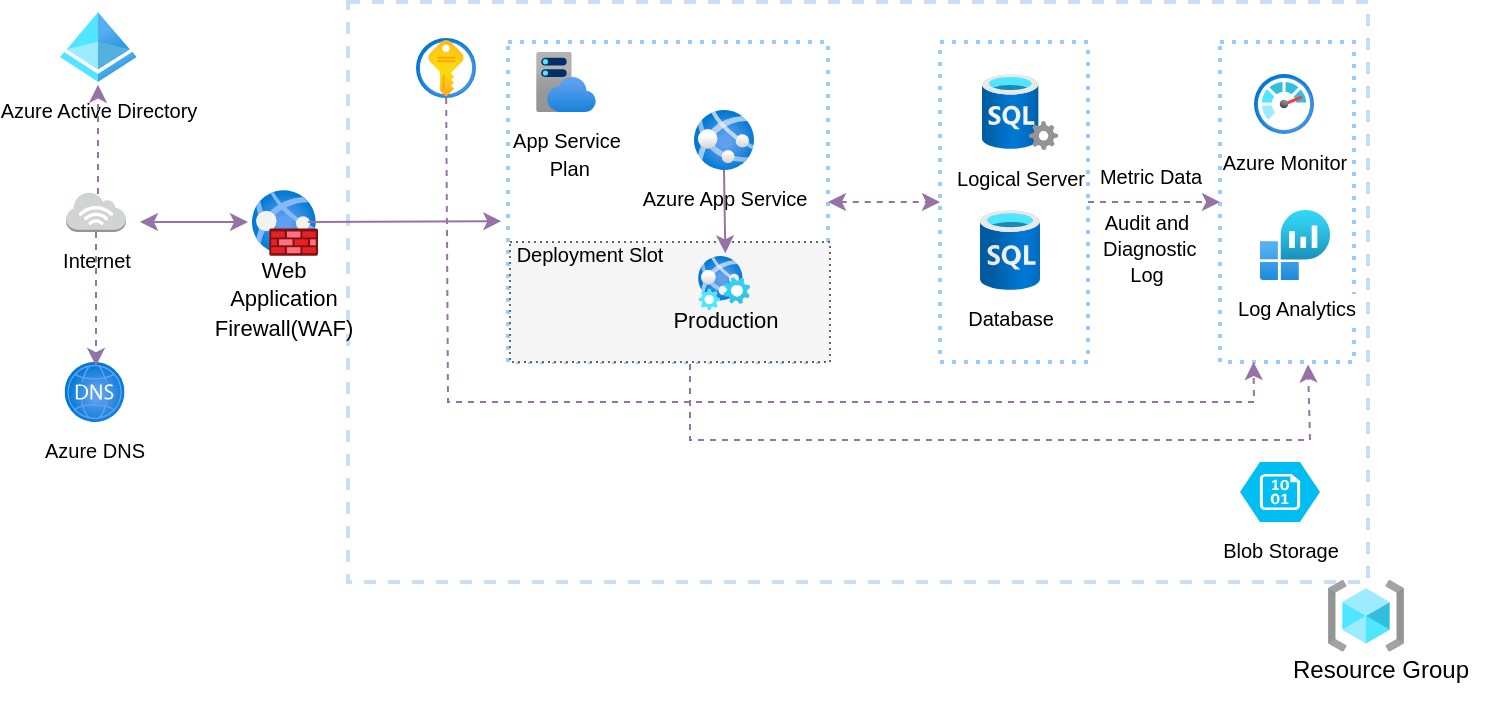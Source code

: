 <mxfile version="23.1.8" type="github">
  <diagram name="Page-1" id="44-TJ2VjL3WcBLJgvvHb">
    <mxGraphModel dx="794" dy="412" grid="1" gridSize="10" guides="1" tooltips="1" connect="1" arrows="1" fold="1" page="1" pageScale="1" pageWidth="850" pageHeight="1100" math="0" shadow="0">
      <root>
        <mxCell id="0" />
        <mxCell id="1" parent="0" />
        <mxCell id="4dPitYSo7VQBLm2kUd2n-1" value="" style="image;aspect=fixed;html=1;points=[];align=center;fontSize=12;image=img/lib/azure2/general/Resource_Groups.svg;" vertex="1" parent="1">
          <mxGeometry x="720" y="399" width="38" height="35.76" as="geometry" />
        </mxCell>
        <mxCell id="4dPitYSo7VQBLm2kUd2n-2" value="" style="fontStyle=0;verticalAlign=top;align=center;spacingTop=-2;fillColor=none;rounded=0;whiteSpace=wrap;html=1;strokeColor=#c8def4;strokeWidth=2;dashed=1;container=1;collapsible=0;expand=0;recursiveResize=0;" vertex="1" parent="1">
          <mxGeometry x="230" y="110" width="510" height="290" as="geometry" />
        </mxCell>
        <mxCell id="4dPitYSo7VQBLm2kUd2n-5" value="" style="fontStyle=0;verticalAlign=top;align=center;spacingTop=-2;fillColor=none;rounded=0;whiteSpace=wrap;html=1;strokeColor=#99CCFF;strokeWidth=2;dashed=1;container=1;collapsible=0;expand=0;recursiveResize=0;dashPattern=1 2;" vertex="1" parent="4dPitYSo7VQBLm2kUd2n-2">
          <mxGeometry x="436" y="20" width="67" height="160" as="geometry" />
        </mxCell>
        <mxCell id="4dPitYSo7VQBLm2kUd2n-21" value="&lt;font style=&quot;font-size: 10px;&quot;&gt;Azure Monitor&lt;/font&gt;" style="image;aspect=fixed;html=1;points=[];align=center;fontSize=12;image=img/lib/azure2/management_governance/Monitor.svg;" vertex="1" parent="4dPitYSo7VQBLm2kUd2n-5">
          <mxGeometry x="17" y="16" width="30" height="30" as="geometry" />
        </mxCell>
        <mxCell id="4dPitYSo7VQBLm2kUd2n-22" value="&lt;font style=&quot;font-size: 10px;&quot;&gt;Log Analytics&lt;/font&gt;" style="image;aspect=fixed;html=1;points=[];align=center;fontSize=12;image=img/lib/azure2/analytics/Log_Analytics_Workspaces.svg;" vertex="1" parent="4dPitYSo7VQBLm2kUd2n-5">
          <mxGeometry x="20" y="84" width="35" height="35" as="geometry" />
        </mxCell>
        <mxCell id="4dPitYSo7VQBLm2kUd2n-30" style="edgeStyle=orthogonalEdgeStyle;rounded=0;orthogonalLoop=1;jettySize=auto;html=1;entryX=0;entryY=0.5;entryDx=0;entryDy=0;dashed=1;fillColor=#e1d5e7;strokeColor=#9673a6;" edge="1" parent="4dPitYSo7VQBLm2kUd2n-2" source="4dPitYSo7VQBLm2kUd2n-6" target="4dPitYSo7VQBLm2kUd2n-5">
          <mxGeometry relative="1" as="geometry" />
        </mxCell>
        <mxCell id="4dPitYSo7VQBLm2kUd2n-46" value="&lt;font style=&quot;font-size: 10px;&quot;&gt;Metric Data&lt;/font&gt;" style="edgeLabel;html=1;align=center;verticalAlign=middle;resizable=0;points=[];" vertex="1" connectable="0" parent="4dPitYSo7VQBLm2kUd2n-30">
          <mxGeometry x="-0.545" y="12" relative="1" as="geometry">
            <mxPoint x="16" y="-1" as="offset" />
          </mxGeometry>
        </mxCell>
        <mxCell id="4dPitYSo7VQBLm2kUd2n-47" value="&lt;font style=&quot;font-size: 10px;&quot;&gt;Audit and&lt;br&gt;&amp;nbsp;Diagnostic&lt;br&gt;Log&lt;/font&gt;" style="edgeLabel;html=1;align=center;verticalAlign=middle;resizable=0;points=[];" vertex="1" connectable="0" parent="4dPitYSo7VQBLm2kUd2n-30">
          <mxGeometry x="-0.576" y="-7" relative="1" as="geometry">
            <mxPoint x="15" y="16" as="offset" />
          </mxGeometry>
        </mxCell>
        <mxCell id="4dPitYSo7VQBLm2kUd2n-6" value="" style="fontStyle=0;verticalAlign=top;align=center;spacingTop=-2;fillColor=none;rounded=0;whiteSpace=wrap;html=1;strokeColor=#99CCFF;strokeWidth=2;dashed=1;container=1;collapsible=0;expand=0;recursiveResize=0;dashPattern=1 2;" vertex="1" parent="4dPitYSo7VQBLm2kUd2n-2">
          <mxGeometry x="296" y="20" width="74" height="160" as="geometry" />
        </mxCell>
        <mxCell id="4dPitYSo7VQBLm2kUd2n-10" value="&lt;font style=&quot;font-size: 10px;&quot;&gt;Logical Server&lt;/font&gt;" style="image;aspect=fixed;html=1;points=[];align=center;fontSize=12;image=img/lib/azure2/databases/SQL_Server.svg;" vertex="1" parent="4dPitYSo7VQBLm2kUd2n-6">
          <mxGeometry x="21" y="16" width="38" height="38" as="geometry" />
        </mxCell>
        <mxCell id="4dPitYSo7VQBLm2kUd2n-11" value="&lt;font style=&quot;font-size: 10px;&quot;&gt;Database&lt;/font&gt;" style="image;aspect=fixed;html=1;points=[];align=center;fontSize=12;image=img/lib/azure2/databases/SQL_Database.svg;" vertex="1" parent="4dPitYSo7VQBLm2kUd2n-6">
          <mxGeometry x="20" y="84" width="30" height="40" as="geometry" />
        </mxCell>
        <mxCell id="4dPitYSo7VQBLm2kUd2n-7" value="" style="fontStyle=0;verticalAlign=top;align=center;spacingTop=-2;rounded=0;whiteSpace=wrap;html=1;strokeWidth=2;dashed=1;container=1;collapsible=0;expand=0;recursiveResize=0;dashPattern=1 2;strokeColor=#99CCFF;" vertex="1" parent="4dPitYSo7VQBLm2kUd2n-2">
          <mxGeometry x="80" y="20" width="160" height="160" as="geometry" />
        </mxCell>
        <mxCell id="4dPitYSo7VQBLm2kUd2n-8" value="&lt;font style=&quot;font-size: 10px;&quot;&gt;Azure App Service&lt;/font&gt;" style="image;aspect=fixed;html=1;points=[];align=center;fontSize=12;image=img/lib/azure2/app_services/App_Services.svg;" vertex="1" parent="4dPitYSo7VQBLm2kUd2n-7">
          <mxGeometry x="93" y="34" width="30" height="30" as="geometry" />
        </mxCell>
        <mxCell id="4dPitYSo7VQBLm2kUd2n-9" value="&lt;font style=&quot;font-size: 10px;&quot;&gt;App Service&lt;br&gt;&amp;nbsp;Plan&lt;/font&gt;" style="image;aspect=fixed;html=1;points=[];align=center;fontSize=12;image=img/lib/azure2/app_services/App_Service_Plans.svg;" vertex="1" parent="4dPitYSo7VQBLm2kUd2n-7">
          <mxGeometry x="14" y="5" width="30" height="30" as="geometry" />
        </mxCell>
        <mxCell id="4dPitYSo7VQBLm2kUd2n-13" value="" style="fontStyle=0;verticalAlign=top;align=center;spacingTop=-2;rounded=0;whiteSpace=wrap;html=1;strokeWidth=1;dashed=1;container=1;collapsible=0;expand=0;recursiveResize=0;dashPattern=1 2;strokeColor=#666666;fillColor=#f5f5f5;fontColor=#333333;" vertex="1" parent="4dPitYSo7VQBLm2kUd2n-7">
          <mxGeometry x="1" y="100" width="160" height="60" as="geometry" />
        </mxCell>
        <mxCell id="4dPitYSo7VQBLm2kUd2n-15" value="" style="image;aspect=fixed;html=1;points=[];align=center;fontSize=12;image=img/lib/azure2/preview/Web_Environment.svg;" vertex="1" parent="4dPitYSo7VQBLm2kUd2n-13">
          <mxGeometry x="94" y="7" width="26.18" height="27" as="geometry" />
        </mxCell>
        <mxCell id="4dPitYSo7VQBLm2kUd2n-37" value="" style="endArrow=classic;html=1;rounded=0;entryX=0.657;entryY=1.008;entryDx=0;entryDy=0;entryPerimeter=0;dashed=1;fillColor=#e1d5e7;strokeColor=#9673a6;" edge="1" parent="4dPitYSo7VQBLm2kUd2n-13" target="4dPitYSo7VQBLm2kUd2n-5">
          <mxGeometry width="50" height="50" relative="1" as="geometry">
            <mxPoint x="90" y="61" as="sourcePoint" />
            <mxPoint x="420" y="89" as="targetPoint" />
            <Array as="points">
              <mxPoint x="90" y="99" />
              <mxPoint x="400" y="99" />
            </Array>
          </mxGeometry>
        </mxCell>
        <mxCell id="4dPitYSo7VQBLm2kUd2n-48" value="&lt;font style=&quot;font-size: 11px;&quot;&gt;Production&lt;/font&gt;" style="text;strokeColor=none;align=center;fillColor=none;html=1;verticalAlign=middle;whiteSpace=wrap;rounded=0;" vertex="1" parent="4dPitYSo7VQBLm2kUd2n-13">
          <mxGeometry x="78" y="33" width="60" height="11" as="geometry" />
        </mxCell>
        <mxCell id="4dPitYSo7VQBLm2kUd2n-49" value="&lt;font style=&quot;font-size: 10px;&quot;&gt;Deployment Slot&lt;/font&gt;" style="text;strokeColor=none;align=center;fillColor=none;html=1;verticalAlign=middle;whiteSpace=wrap;rounded=0;" vertex="1" parent="4dPitYSo7VQBLm2kUd2n-13">
          <mxGeometry width="80" height="11" as="geometry" />
        </mxCell>
        <mxCell id="4dPitYSo7VQBLm2kUd2n-14" value="" style="image;aspect=fixed;html=1;points=[];align=center;fontSize=12;image=img/lib/azure2/security/Key_Vaults.svg;" vertex="1" parent="4dPitYSo7VQBLm2kUd2n-2">
          <mxGeometry x="34" y="18" width="30" height="30" as="geometry" />
        </mxCell>
        <mxCell id="4dPitYSo7VQBLm2kUd2n-16" value="" style="image;aspect=fixed;html=1;points=[];align=center;fontSize=12;image=img/lib/azure2/networking/Web_Application_Firewall_Policies_WAF.svg;" vertex="1" parent="4dPitYSo7VQBLm2kUd2n-2">
          <mxGeometry x="-48" y="94" width="33" height="33" as="geometry" />
        </mxCell>
        <mxCell id="4dPitYSo7VQBLm2kUd2n-19" value="&lt;font style=&quot;font-size: 10px;&quot;&gt;Blob Storage&lt;/font&gt;" style="verticalLabelPosition=bottom;html=1;verticalAlign=top;align=center;strokeColor=none;fillColor=#00BEF2;shape=mxgraph.azure.storage_blob;" vertex="1" parent="4dPitYSo7VQBLm2kUd2n-2">
          <mxGeometry x="446" y="230" width="40" height="30" as="geometry" />
        </mxCell>
        <mxCell id="4dPitYSo7VQBLm2kUd2n-26" value="" style="endArrow=classic;html=1;rounded=0;entryX=0.25;entryY=1;entryDx=0;entryDy=0;dashed=1;fillColor=#e1d5e7;strokeColor=#9673a6;" edge="1" parent="4dPitYSo7VQBLm2kUd2n-2">
          <mxGeometry width="50" height="50" relative="1" as="geometry">
            <mxPoint x="49.09" y="48" as="sourcePoint" />
            <mxPoint x="452.75" y="180" as="targetPoint" />
            <Array as="points">
              <mxPoint x="50" y="200" />
              <mxPoint x="453" y="200" />
            </Array>
          </mxGeometry>
        </mxCell>
        <mxCell id="4dPitYSo7VQBLm2kUd2n-29" value="" style="endArrow=classic;startArrow=classic;html=1;rounded=0;exitX=1;exitY=0.5;exitDx=0;exitDy=0;entryX=0;entryY=0.5;entryDx=0;entryDy=0;dashed=1;fillColor=#e1d5e7;strokeColor=#9673a6;" edge="1" parent="4dPitYSo7VQBLm2kUd2n-2" source="4dPitYSo7VQBLm2kUd2n-7" target="4dPitYSo7VQBLm2kUd2n-6">
          <mxGeometry width="50" height="50" relative="1" as="geometry">
            <mxPoint x="250" y="131" as="sourcePoint" />
            <mxPoint x="300" y="81" as="targetPoint" />
          </mxGeometry>
        </mxCell>
        <mxCell id="4dPitYSo7VQBLm2kUd2n-3" value="Resource Group" style="text;html=1;align=center;verticalAlign=middle;resizable=0;points=[];autosize=1;strokeColor=none;fillColor=none;" vertex="1" parent="1">
          <mxGeometry x="691" y="429" width="110" height="30" as="geometry" />
        </mxCell>
        <mxCell id="4dPitYSo7VQBLm2kUd2n-17" value="&lt;font style=&quot;font-size: 10px;&quot;&gt;Internet&lt;/font&gt;" style="outlineConnect=0;dashed=0;verticalLabelPosition=bottom;verticalAlign=top;align=center;html=1;shape=mxgraph.aws3.internet_3;fillColor=#D2D3D3;gradientColor=none;" vertex="1" parent="1">
          <mxGeometry x="89" y="205" width="30" height="20" as="geometry" />
        </mxCell>
        <mxCell id="4dPitYSo7VQBLm2kUd2n-18" value="&lt;font style=&quot;font-size: 10px;&quot;&gt;Azure Active Directory&lt;/font&gt;" style="image;aspect=fixed;html=1;points=[];align=center;fontSize=12;image=img/lib/azure2/identity/Azure_Active_Directory.svg;" vertex="1" parent="1">
          <mxGeometry x="86" y="115" width="38.28" height="35" as="geometry" />
        </mxCell>
        <mxCell id="4dPitYSo7VQBLm2kUd2n-20" value="&lt;font style=&quot;font-size: 10px;&quot;&gt;Azure DNS&lt;/font&gt;" style="image;aspect=fixed;html=1;points=[];align=center;fontSize=12;image=img/lib/azure2/networking/DNS_Zones.svg;" vertex="1" parent="1">
          <mxGeometry x="88.28" y="290" width="30" height="30" as="geometry" />
        </mxCell>
        <mxCell id="4dPitYSo7VQBLm2kUd2n-27" value="" style="endArrow=classic;html=1;rounded=0;entryX=0.444;entryY=1.038;entryDx=0;entryDy=0;entryPerimeter=0;dashed=1;fillColor=#e1d5e7;strokeColor=#9673a6;" edge="1" parent="1">
          <mxGeometry width="50" height="50" relative="1" as="geometry">
            <mxPoint x="105" y="206" as="sourcePoint" />
            <mxPoint x="104.996" y="151.33" as="targetPoint" />
            <Array as="points" />
          </mxGeometry>
        </mxCell>
        <mxCell id="4dPitYSo7VQBLm2kUd2n-28" value="" style="endArrow=classic;html=1;rounded=0;dashed=1;exitX=0.5;exitY=1;exitDx=0;exitDy=0;exitPerimeter=0;entryX=0.524;entryY=0.067;entryDx=0;entryDy=0;entryPerimeter=0;fillColor=#e1d5e7;strokeColor=#9673a6;" edge="1" parent="1" source="4dPitYSo7VQBLm2kUd2n-17" target="4dPitYSo7VQBLm2kUd2n-20">
          <mxGeometry width="50" height="50" relative="1" as="geometry">
            <mxPoint x="122" y="216" as="sourcePoint" />
            <mxPoint x="111" y="290" as="targetPoint" />
            <Array as="points" />
          </mxGeometry>
        </mxCell>
        <mxCell id="4dPitYSo7VQBLm2kUd2n-34" value="" style="endArrow=classic;html=1;rounded=0;fillColor=#e1d5e7;strokeColor=#9673a6;entryX=0.522;entryY=-0.049;entryDx=0;entryDy=0;entryPerimeter=0;" edge="1" parent="1" target="4dPitYSo7VQBLm2kUd2n-15">
          <mxGeometry width="50" height="50" relative="1" as="geometry">
            <mxPoint x="418" y="194" as="sourcePoint" />
            <mxPoint x="423.425" y="238" as="targetPoint" />
          </mxGeometry>
        </mxCell>
        <mxCell id="4dPitYSo7VQBLm2kUd2n-35" value="" style="endArrow=classic;startArrow=classic;html=1;rounded=0;fillColor=#e1d5e7;strokeColor=#9673a6;" edge="1" parent="1">
          <mxGeometry width="50" height="50" relative="1" as="geometry">
            <mxPoint x="126" y="220" as="sourcePoint" />
            <mxPoint x="180" y="220" as="targetPoint" />
          </mxGeometry>
        </mxCell>
        <mxCell id="4dPitYSo7VQBLm2kUd2n-36" value="" style="endArrow=classic;html=1;rounded=0;entryX=-0.021;entryY=0.56;entryDx=0;entryDy=0;entryPerimeter=0;fillColor=#e1d5e7;strokeColor=#9673a6;" edge="1" parent="1" target="4dPitYSo7VQBLm2kUd2n-7">
          <mxGeometry width="50" height="50" relative="1" as="geometry">
            <mxPoint x="210" y="220" as="sourcePoint" />
            <mxPoint x="260" y="170" as="targetPoint" />
          </mxGeometry>
        </mxCell>
        <mxCell id="4dPitYSo7VQBLm2kUd2n-58" value="&lt;font style=&quot;font-size: 11px;&quot;&gt;Web Application Firewall(WAF)&lt;/font&gt;" style="text;strokeColor=none;align=center;fillColor=none;html=1;verticalAlign=middle;whiteSpace=wrap;rounded=0;" vertex="1" parent="1">
          <mxGeometry x="168" y="243" width="60" height="29" as="geometry" />
        </mxCell>
      </root>
    </mxGraphModel>
  </diagram>
</mxfile>
